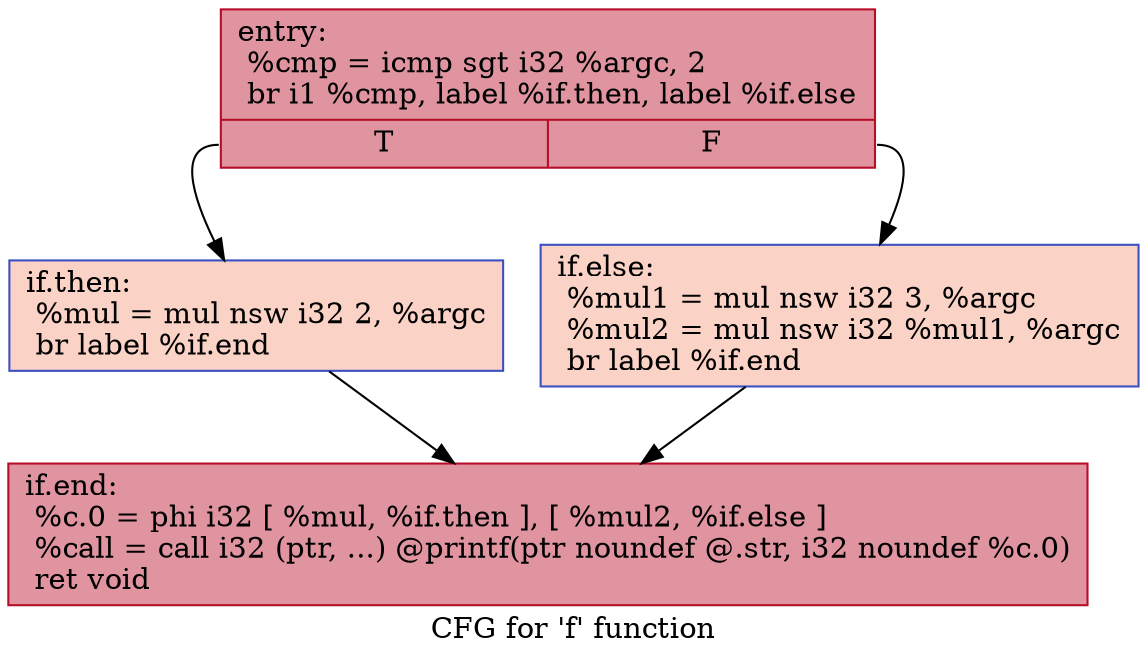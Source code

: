 digraph "CFG for 'f' function" {
	label="CFG for 'f' function";

	Node0x56af83210490 [shape=record,color="#b70d28ff", style=filled, fillcolor="#b70d2870",label="{entry:\l  %cmp = icmp sgt i32 %argc, 2\l  br i1 %cmp, label %if.then, label %if.else\l|{<s0>T|<s1>F}}"];
	Node0x56af83210490:s0 -> Node0x56af832103f0;
	Node0x56af83210490:s1 -> Node0x56af83210350;
	Node0x56af832103f0 [shape=record,color="#3d50c3ff", style=filled, fillcolor="#f59c7d70",label="{if.then:                                          \l  %mul = mul nsw i32 2, %argc\l  br label %if.end\l}"];
	Node0x56af832103f0 -> Node0x56af83212770;
	Node0x56af83210350 [shape=record,color="#3d50c3ff", style=filled, fillcolor="#f59c7d70",label="{if.else:                                          \l  %mul1 = mul nsw i32 3, %argc\l  %mul2 = mul nsw i32 %mul1, %argc\l  br label %if.end\l}"];
	Node0x56af83210350 -> Node0x56af83212770;
	Node0x56af83212770 [shape=record,color="#b70d28ff", style=filled, fillcolor="#b70d2870",label="{if.end:                                           \l  %c.0 = phi i32 [ %mul, %if.then ], [ %mul2, %if.else ]\l  %call = call i32 (ptr, ...) @printf(ptr noundef @.str, i32 noundef %c.0)\l  ret void\l}"];
}
